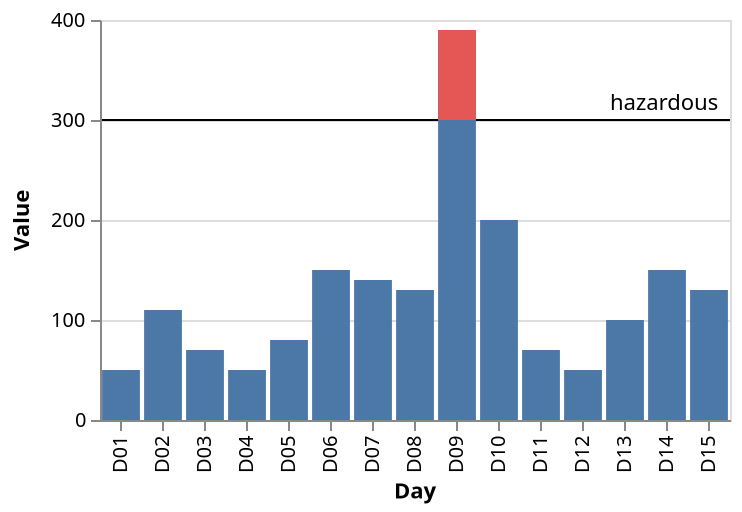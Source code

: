 {
    "$schema": "https://vega.github.io/schema/vega/v3.0.json",
    "description": "A simple bar chart with annotation.",
    "autosize": "pad",
    "padding": 5,
    "height": 200,
    "style": "cell",
    "data": [
        {
            "name": "source_0",
            "values": [
                {
                    "Day": "D01",
                    "Value": "50"
                },
                {
                    "Day": "D02",
                    "Value": "110"
                },
                {
                    "Day": "D03",
                    "Value": "70"
                },
                {
                    "Day": "D04",
                    "Value": "50"
                },
                {
                    "Day": "D05",
                    "Value": "80"
                },
                {
                    "Day": "D06",
                    "Value": "150"
                },
                {
                    "Day": "D07",
                    "Value": "140"
                },
                {
                    "Day": "D08",
                    "Value": "130"
                },
                {
                    "Day": "D09",
                    "Value": "390"
                },
                {
                    "Day": "D10",
                    "Value": "200"
                },
                {
                    "Day": "D11",
                    "Value": "70"
                },
                {
                    "Day": "D12",
                    "Value": "50"
                },
                {
                    "Day": "D13",
                    "Value": "100"
                },
                {
                    "Day": "D14",
                    "Value": "150"
                },
                {
                    "Day": "D15",
                    "Value": "130"
                },
                {
                    "Threshold": "hazardous",
                    "ThresholdValue": "300"
                }
            ]
        },
        {
            "name": "data_0",
            "source": "source_0",
            "transform": [
                {
                    "type": "formula",
                    "expr": "datum.Value > 300 ? 300 : datum.Value",
                    "as": "diff"
                }
            ]
        },
        {
            "name": "data_1",
            "source": "data_0",
            "transform": [
                {
                    "type": "formula",
                    "expr": "toNumber(datum[\"ThresholdValue\"])",
                    "as": "ThresholdValue"
                },
                {
                    "type": "filter",
                    "expr": "datum[\"ThresholdValue\"] !== null && !isNaN(datum[\"ThresholdValue\"])"
                }
            ]
        },
        {
            "name": "data_2",
            "source": "data_0",
            "transform": [
                {
                    "type": "formula",
                    "expr": "toNumber(datum[\"Value\"])",
                    "as": "Value"
                },
                {
                    "type": "filter",
                    "expr": "datum[\"Value\"] !== null && !isNaN(datum[\"Value\"])"
                }
            ]
        },
        {
            "name": "data_3",
            "source": "data_0",
            "transform": [
                {
                    "type": "formula",
                    "expr": "toNumber(datum[\"ThresholdValue\"])",
                    "as": "ThresholdValue"
                },
                {
                    "type": "filter",
                    "expr": "datum[\"ThresholdValue\"] !== null && !isNaN(datum[\"ThresholdValue\"])"
                }
            ]
        },
        {
            "name": "data_4",
            "source": "data_0",
            "transform": [
                {
                    "type": "formula",
                    "expr": "toNumber(datum[\"diff\"])",
                    "as": "diff"
                },
                {
                    "type": "formula",
                    "expr": "toNumber(datum[\"Value\"])",
                    "as": "Value"
                },
                {
                    "type": "filter",
                    "expr": "datum[\"diff\"] !== null && !isNaN(datum[\"diff\"])"
                }
            ]
        }
    ],
    "signals": [
        {
            "name": "x_step",
            "value": 21
        },
        {
            "name": "width",
            "update": "bandspace(domain('x').length, 0.1, 0.05) * x_step"
        }
    ],
    "marks": [
        {
            "name": "layer_0_marks",
            "type": "rule",
            "style": [
                "rule"
            ],
            "from": {
                "data": "data_1"
            },
            "encode": {
                "update": {
                    "stroke": {
                        "value": "black"
                    },
                    "x": {
                        "value": 0
                    },
                    "y": {
                        "scale": "y",
                        "field": "ThresholdValue"
                    },
                    "x2": {
                        "field": {
                            "group": "width"
                        }
                    }
                }
            }
        },
        {
            "name": "layer_1_marks",
            "type": "rect",
            "style": [
                "bar"
            ],
            "from": {
                "data": "data_2"
            },
            "encode": {
                "update": {
                    "fill": {
                        "value": "#4c78a8"
                    },
                    "x": {
                        "scale": "x",
                        "field": "Day"
                    },
                    "width": {
                        "scale": "x",
                        "band": true
                    },
                    "y": {
                        "scale": "y",
                        "field": "Value"
                    },
                    "y2": {
                        "scale": "y",
                        "value": 0
                    }
                }
            }
        },
        {
            "name": "layer_2_marks",
            "type": "text",
            "style": [
                "text"
            ],
            "from": {
                "data": "data_3"
            },
            "encode": {
                "update": {
                    "align": {
                        "value": "left"
                    },
                    "dx": {
                        "value": 210
                    },
                    "dy": {
                        "value": -5
                    },
                    "fill": {
                        "value": "black"
                    },
                    "x": {
                        "value": 45
                    },
                    "y": {
                        "scale": "y",
                        "field": "ThresholdValue"
                    },
                    "text": {
                        "signal": "''+datum[\"Threshold\"]"
                    }
                }
            }
        },
        {
            "name": "layer_3_marks",
            "type": "rect",
            "style": [
                "bar"
            ],
            "from": {
                "data": "data_4"
            },
            "encode": {
                "update": {
                    "fill": {
                        "value": "#e45755"
                    },
                    "x": {
                        "scale": "x",
                        "field": "Day"
                    },
                    "width": {
                        "scale": "x",
                        "band": true
                    },
                    "y": {
                        "scale": "y",
                        "field": "diff"
                    },
                    "y2": {
                        "scale": "y",
                        "field": "Value"
                    }
                }
            }
        }
    ],
    "scales": [
        {
            "name": "y",
            "type": "linear",
            "domain": {
                "fields": [
                    {
                        "data": "data_1",
                        "field": "ThresholdValue"
                    },
                    {
                        "data": "data_2",
                        "field": "Value"
                    },
                    {
                        "data": "data_3",
                        "field": "ThresholdValue"
                    },
                    {
                        "data": "data_4",
                        "field": "diff"
                    },
                    {
                        "data": "data_4",
                        "field": "Value"
                    }
                ]
            },
            "range": [
                {
                    "signal": "height"
                },
                0
            ],
            "nice": true,
            "zero": true
        },
        {
            "name": "x",
            "type": "band",
            "domain": {
                "fields": [
                    {
                        "data": "data_2",
                        "field": "Day"
                    },
                    {
                        "data": "data_4",
                        "field": "Day"
                    }
                ],
                "sort": true
            },
            "range": {
                "step": {
                    "signal": "x_step"
                }
            },
            "paddingInner": 0.1,
            "paddingOuter": 0.05
        }
    ],
    "axes": [
        {
            "scale": "x",
            "orient": "bottom",
            "labelOverlap": true,
            "title": "Day",
            "zindex": 1,
            "encode": {
                "labels": {
                    "update": {
                        "angle": {
                            "value": 270
                        },
                        "align": {
                            "value": "right"
                        },
                        "baseline": {
                            "value": "middle"
                        }
                    }
                }
            }
        },
        {
            "title": "Value",
            "scale": "y",
            "orient": "left",
            "labelOverlap": true,
            "tickCount": {
                "signal": "ceil(height/40)"
            },
            "zindex": 1
        },
        {
            "scale": "y",
            "orient": "left",
            "domain": false,
            "grid": true,
            "labels": false,
            "maxExtent": 0,
            "minExtent": 0,
            "tickCount": {
                "signal": "ceil(height/40)"
            },
            "ticks": false,
            "zindex": 0,
            "gridScale": "x"
        }
    ],
    "config": {
        "axisY": {
            "minExtent": 30
        }
    }
}

